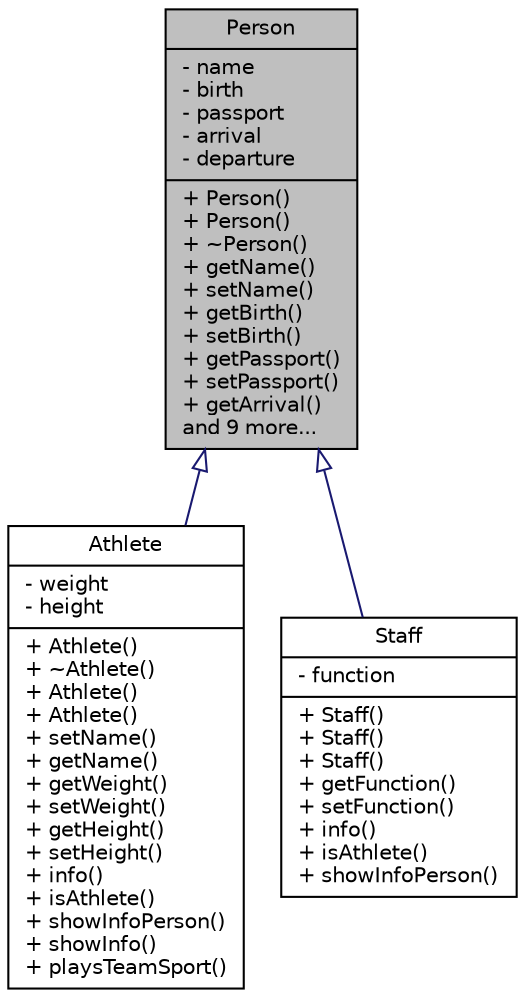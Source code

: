 digraph "Person"
{
 // LATEX_PDF_SIZE
  edge [fontname="Helvetica",fontsize="10",labelfontname="Helvetica",labelfontsize="10"];
  node [fontname="Helvetica",fontsize="10",shape=record];
  Node1 [label="{Person\n|- name\l- birth\l- passport\l- arrival\l- departure\l|+ Person()\l+ Person()\l+ ~Person()\l+ getName()\l+ setName()\l+ getBirth()\l+ setBirth()\l+ getPassport()\l+ setPassport()\l+ getArrival()\land 9 more...\l}",height=0.2,width=0.4,color="black", fillcolor="grey75", style="filled", fontcolor="black",tooltip=" "];
  Node1 -> Node2 [dir="back",color="midnightblue",fontsize="10",style="solid",arrowtail="onormal",fontname="Helvetica"];
  Node2 [label="{Athlete\n|- weight\l- height\l|+ Athlete()\l+ ~Athlete()\l+ Athlete()\l+ Athlete()\l+ setName()\l+ getName()\l+ getWeight()\l+ setWeight()\l+ getHeight()\l+ setHeight()\l+ info()\l+ isAthlete()\l+ showInfoPerson()\l+ showInfo()\l+ playsTeamSport()\l}",height=0.2,width=0.4,color="black", fillcolor="white", style="filled",URL="$class_athlete.html",tooltip=" "];
  Node1 -> Node3 [dir="back",color="midnightblue",fontsize="10",style="solid",arrowtail="onormal",fontname="Helvetica"];
  Node3 [label="{Staff\n|- function\l|+ Staff()\l+ Staff()\l+ Staff()\l+ getFunction()\l+ setFunction()\l+ info()\l+ isAthlete()\l+ showInfoPerson()\l}",height=0.2,width=0.4,color="black", fillcolor="white", style="filled",URL="$class_staff.html",tooltip=" "];
}
